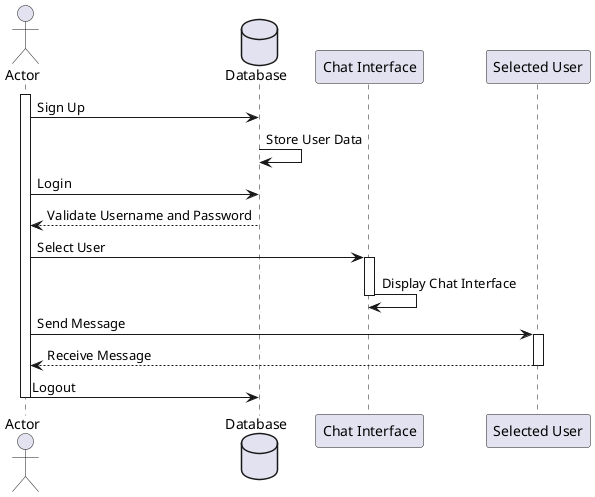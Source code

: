 @startuml

actor "Actor" as actor
database "Database" as database
participant "Chat Interface" as chatInterface
participant "Selected User" as selectedUser

activate actor
actor -> database: Sign Up
database -> database: Store User Data

actor -> database: Login
database --> actor: Validate Username and Password

actor -> chatInterface: Select User
activate chatInterface
chatInterface -> chatInterface: Display Chat Interface
deactivate chatInterface

actor -> selectedUser: Send Message
activate selectedUser
selectedUser --> actor: Receive Message
deactivate selectedUser

actor -> database: Logout
deactivate actor

@enduml